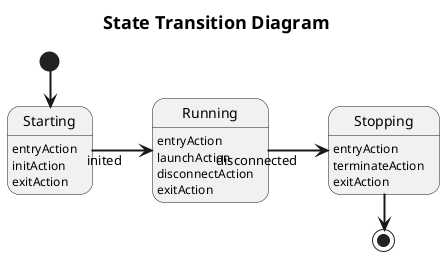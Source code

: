 @startuml 102_state
skinparam defaultFontName MS Gothic
skinparam monochrome true
skinparam linetype ortho
skinparam arrowThickness 2
left to right direction

title <size:18>State Transition Diagram</size>

state Starting
state Running
state Stopping

[*] -right-> Starting
Starting --> Running : inited
Running --> Stopping : disconnected
Stopping -r-> [*]

Starting: entryAction
Starting: initAction
'Starting: launch
'Starting: disconnect
'Starting: terminate
Starting: exitAction

Running: entryAction
Running: launchAction
Running: disconnectAction
Running: exitAction

Stopping: entryAction
Stopping: terminateAction
Stopping: exitAction

@enduml